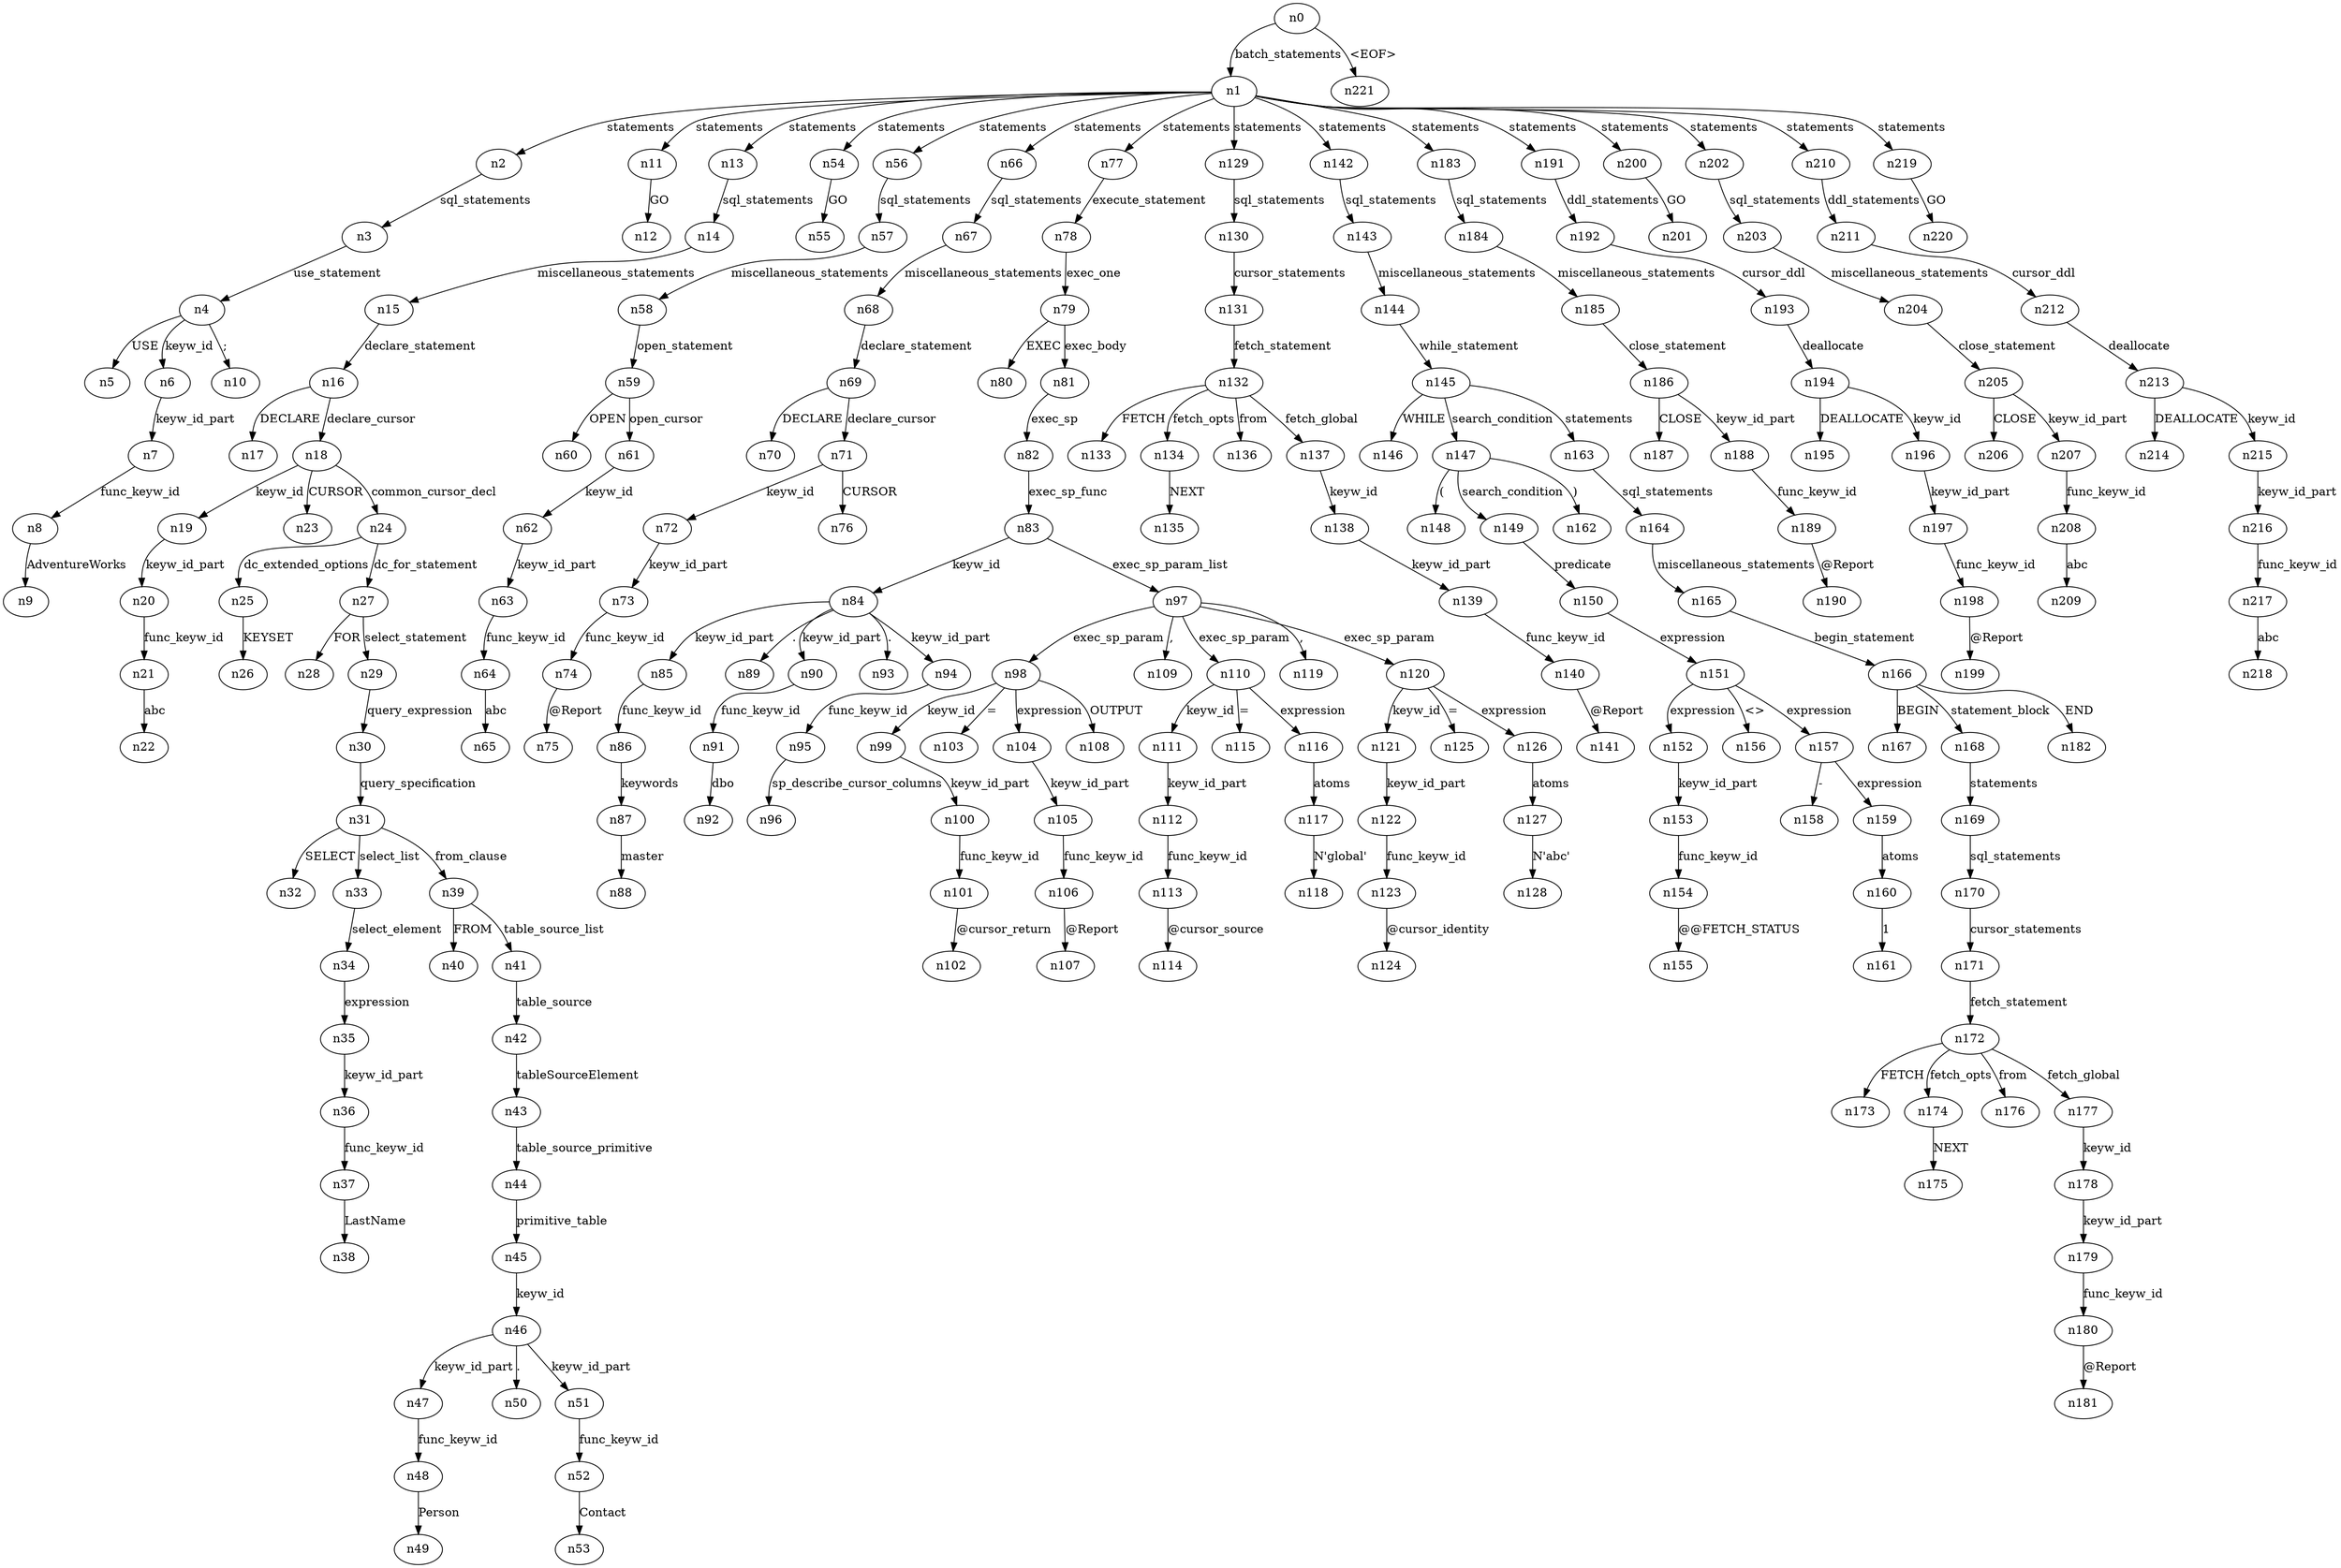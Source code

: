 digraph ParseTree {
  n0 -> n1 [label="batch_statements"];
  n1 -> n2 [label="statements"];
  n2 -> n3 [label="sql_statements"];
  n3 -> n4 [label="use_statement"];
  n4 -> n5 [label="USE"];
  n4 -> n6 [label="keyw_id"];
  n6 -> n7 [label="keyw_id_part"];
  n7 -> n8 [label="func_keyw_id"];
  n8 -> n9 [label="AdventureWorks"];
  n4 -> n10 [label=";"];
  n1 -> n11 [label="statements"];
  n11 -> n12 [label="GO"];
  n1 -> n13 [label="statements"];
  n13 -> n14 [label="sql_statements"];
  n14 -> n15 [label="miscellaneous_statements"];
  n15 -> n16 [label="declare_statement"];
  n16 -> n17 [label="DECLARE"];
  n16 -> n18 [label="declare_cursor"];
  n18 -> n19 [label="keyw_id"];
  n19 -> n20 [label="keyw_id_part"];
  n20 -> n21 [label="func_keyw_id"];
  n21 -> n22 [label="abc"];
  n18 -> n23 [label="CURSOR"];
  n18 -> n24 [label="common_cursor_decl"];
  n24 -> n25 [label="dc_extended_options"];
  n25 -> n26 [label="KEYSET"];
  n24 -> n27 [label="dc_for_statement"];
  n27 -> n28 [label="FOR"];
  n27 -> n29 [label="select_statement"];
  n29 -> n30 [label="query_expression"];
  n30 -> n31 [label="query_specification"];
  n31 -> n32 [label="SELECT"];
  n31 -> n33 [label="select_list"];
  n33 -> n34 [label="select_element"];
  n34 -> n35 [label="expression"];
  n35 -> n36 [label="keyw_id_part"];
  n36 -> n37 [label="func_keyw_id"];
  n37 -> n38 [label="LastName"];
  n31 -> n39 [label="from_clause"];
  n39 -> n40 [label="FROM"];
  n39 -> n41 [label="table_source_list"];
  n41 -> n42 [label="table_source"];
  n42 -> n43 [label="tableSourceElement"];
  n43 -> n44 [label="table_source_primitive"];
  n44 -> n45 [label="primitive_table"];
  n45 -> n46 [label="keyw_id"];
  n46 -> n47 [label="keyw_id_part"];
  n47 -> n48 [label="func_keyw_id"];
  n48 -> n49 [label="Person"];
  n46 -> n50 [label="."];
  n46 -> n51 [label="keyw_id_part"];
  n51 -> n52 [label="func_keyw_id"];
  n52 -> n53 [label="Contact"];
  n1 -> n54 [label="statements"];
  n54 -> n55 [label="GO"];
  n1 -> n56 [label="statements"];
  n56 -> n57 [label="sql_statements"];
  n57 -> n58 [label="miscellaneous_statements"];
  n58 -> n59 [label="open_statement"];
  n59 -> n60 [label="OPEN"];
  n59 -> n61 [label="open_cursor"];
  n61 -> n62 [label="keyw_id"];
  n62 -> n63 [label="keyw_id_part"];
  n63 -> n64 [label="func_keyw_id"];
  n64 -> n65 [label="abc"];
  n1 -> n66 [label="statements"];
  n66 -> n67 [label="sql_statements"];
  n67 -> n68 [label="miscellaneous_statements"];
  n68 -> n69 [label="declare_statement"];
  n69 -> n70 [label="DECLARE"];
  n69 -> n71 [label="declare_cursor"];
  n71 -> n72 [label="keyw_id"];
  n72 -> n73 [label="keyw_id_part"];
  n73 -> n74 [label="func_keyw_id"];
  n74 -> n75 [label="@Report"];
  n71 -> n76 [label="CURSOR"];
  n1 -> n77 [label="statements"];
  n77 -> n78 [label="execute_statement"];
  n78 -> n79 [label="exec_one"];
  n79 -> n80 [label="EXEC"];
  n79 -> n81 [label="exec_body"];
  n81 -> n82 [label="exec_sp"];
  n82 -> n83 [label="exec_sp_func"];
  n83 -> n84 [label="keyw_id"];
  n84 -> n85 [label="keyw_id_part"];
  n85 -> n86 [label="func_keyw_id"];
  n86 -> n87 [label="keywords"];
  n87 -> n88 [label="master"];
  n84 -> n89 [label="."];
  n84 -> n90 [label="keyw_id_part"];
  n90 -> n91 [label="func_keyw_id"];
  n91 -> n92 [label="dbo"];
  n84 -> n93 [label="."];
  n84 -> n94 [label="keyw_id_part"];
  n94 -> n95 [label="func_keyw_id"];
  n95 -> n96 [label="sp_describe_cursor_columns"];
  n83 -> n97 [label="exec_sp_param_list"];
  n97 -> n98 [label="exec_sp_param"];
  n98 -> n99 [label="keyw_id"];
  n99 -> n100 [label="keyw_id_part"];
  n100 -> n101 [label="func_keyw_id"];
  n101 -> n102 [label="@cursor_return"];
  n98 -> n103 [label="="];
  n98 -> n104 [label="expression"];
  n104 -> n105 [label="keyw_id_part"];
  n105 -> n106 [label="func_keyw_id"];
  n106 -> n107 [label="@Report"];
  n98 -> n108 [label="OUTPUT"];
  n97 -> n109 [label=","];
  n97 -> n110 [label="exec_sp_param"];
  n110 -> n111 [label="keyw_id"];
  n111 -> n112 [label="keyw_id_part"];
  n112 -> n113 [label="func_keyw_id"];
  n113 -> n114 [label="@cursor_source"];
  n110 -> n115 [label="="];
  n110 -> n116 [label="expression"];
  n116 -> n117 [label="atoms"];
  n117 -> n118 [label="N'global'"];
  n97 -> n119 [label=","];
  n97 -> n120 [label="exec_sp_param"];
  n120 -> n121 [label="keyw_id"];
  n121 -> n122 [label="keyw_id_part"];
  n122 -> n123 [label="func_keyw_id"];
  n123 -> n124 [label="@cursor_identity"];
  n120 -> n125 [label="="];
  n120 -> n126 [label="expression"];
  n126 -> n127 [label="atoms"];
  n127 -> n128 [label="N'abc'"];
  n1 -> n129 [label="statements"];
  n129 -> n130 [label="sql_statements"];
  n130 -> n131 [label="cursor_statements"];
  n131 -> n132 [label="fetch_statement"];
  n132 -> n133 [label="FETCH"];
  n132 -> n134 [label="fetch_opts"];
  n134 -> n135 [label="NEXT"];
  n132 -> n136 [label="from"];
  n132 -> n137 [label="fetch_global"];
  n137 -> n138 [label="keyw_id"];
  n138 -> n139 [label="keyw_id_part"];
  n139 -> n140 [label="func_keyw_id"];
  n140 -> n141 [label="@Report"];
  n1 -> n142 [label="statements"];
  n142 -> n143 [label="sql_statements"];
  n143 -> n144 [label="miscellaneous_statements"];
  n144 -> n145 [label="while_statement"];
  n145 -> n146 [label="WHILE"];
  n145 -> n147 [label="search_condition"];
  n147 -> n148 [label="("];
  n147 -> n149 [label="search_condition"];
  n149 -> n150 [label="predicate"];
  n150 -> n151 [label="expression"];
  n151 -> n152 [label="expression"];
  n152 -> n153 [label="keyw_id_part"];
  n153 -> n154 [label="func_keyw_id"];
  n154 -> n155 [label="@@FETCH_STATUS"];
  n151 -> n156 [label="<>"];
  n151 -> n157 [label="expression"];
  n157 -> n158 [label="-"];
  n157 -> n159 [label="expression"];
  n159 -> n160 [label="atoms"];
  n160 -> n161 [label="1"];
  n147 -> n162 [label=")"];
  n145 -> n163 [label="statements"];
  n163 -> n164 [label="sql_statements"];
  n164 -> n165 [label="miscellaneous_statements"];
  n165 -> n166 [label="begin_statement"];
  n166 -> n167 [label="BEGIN"];
  n166 -> n168 [label="statement_block"];
  n168 -> n169 [label="statements"];
  n169 -> n170 [label="sql_statements"];
  n170 -> n171 [label="cursor_statements"];
  n171 -> n172 [label="fetch_statement"];
  n172 -> n173 [label="FETCH"];
  n172 -> n174 [label="fetch_opts"];
  n174 -> n175 [label="NEXT"];
  n172 -> n176 [label="from"];
  n172 -> n177 [label="fetch_global"];
  n177 -> n178 [label="keyw_id"];
  n178 -> n179 [label="keyw_id_part"];
  n179 -> n180 [label="func_keyw_id"];
  n180 -> n181 [label="@Report"];
  n166 -> n182 [label="END"];
  n1 -> n183 [label="statements"];
  n183 -> n184 [label="sql_statements"];
  n184 -> n185 [label="miscellaneous_statements"];
  n185 -> n186 [label="close_statement"];
  n186 -> n187 [label="CLOSE"];
  n186 -> n188 [label="keyw_id_part"];
  n188 -> n189 [label="func_keyw_id"];
  n189 -> n190 [label="@Report"];
  n1 -> n191 [label="statements"];
  n191 -> n192 [label="ddl_statements"];
  n192 -> n193 [label="cursor_ddl"];
  n193 -> n194 [label="deallocate"];
  n194 -> n195 [label="DEALLOCATE"];
  n194 -> n196 [label="keyw_id"];
  n196 -> n197 [label="keyw_id_part"];
  n197 -> n198 [label="func_keyw_id"];
  n198 -> n199 [label="@Report"];
  n1 -> n200 [label="statements"];
  n200 -> n201 [label="GO"];
  n1 -> n202 [label="statements"];
  n202 -> n203 [label="sql_statements"];
  n203 -> n204 [label="miscellaneous_statements"];
  n204 -> n205 [label="close_statement"];
  n205 -> n206 [label="CLOSE"];
  n205 -> n207 [label="keyw_id_part"];
  n207 -> n208 [label="func_keyw_id"];
  n208 -> n209 [label="abc"];
  n1 -> n210 [label="statements"];
  n210 -> n211 [label="ddl_statements"];
  n211 -> n212 [label="cursor_ddl"];
  n212 -> n213 [label="deallocate"];
  n213 -> n214 [label="DEALLOCATE"];
  n213 -> n215 [label="keyw_id"];
  n215 -> n216 [label="keyw_id_part"];
  n216 -> n217 [label="func_keyw_id"];
  n217 -> n218 [label="abc"];
  n1 -> n219 [label="statements"];
  n219 -> n220 [label="GO"];
  n0 -> n221 [label="<EOF>"];
}